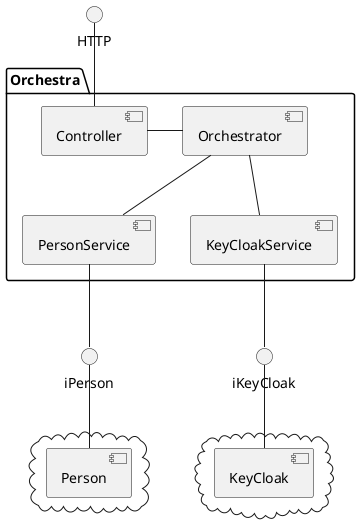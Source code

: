 @startuml
'https://plantuml.com/component-diagram


package "Orchestra" {
  [Controller]
  [Controller] - [Orchestrator]
  [Orchestrator] -- [PersonService]
  [Orchestrator] -- [KeyCloakService]
}
()HTTP -- [Controller]

cloud {
  [Person]
}
   ()iPerson -- [Person]

cloud {
  [KeyCloak]
}
 ()iKeyCloak -- [KeyCloak]

[PersonService] -- iPerson
[KeyCloakService] -- iKeyCloak

@enduml